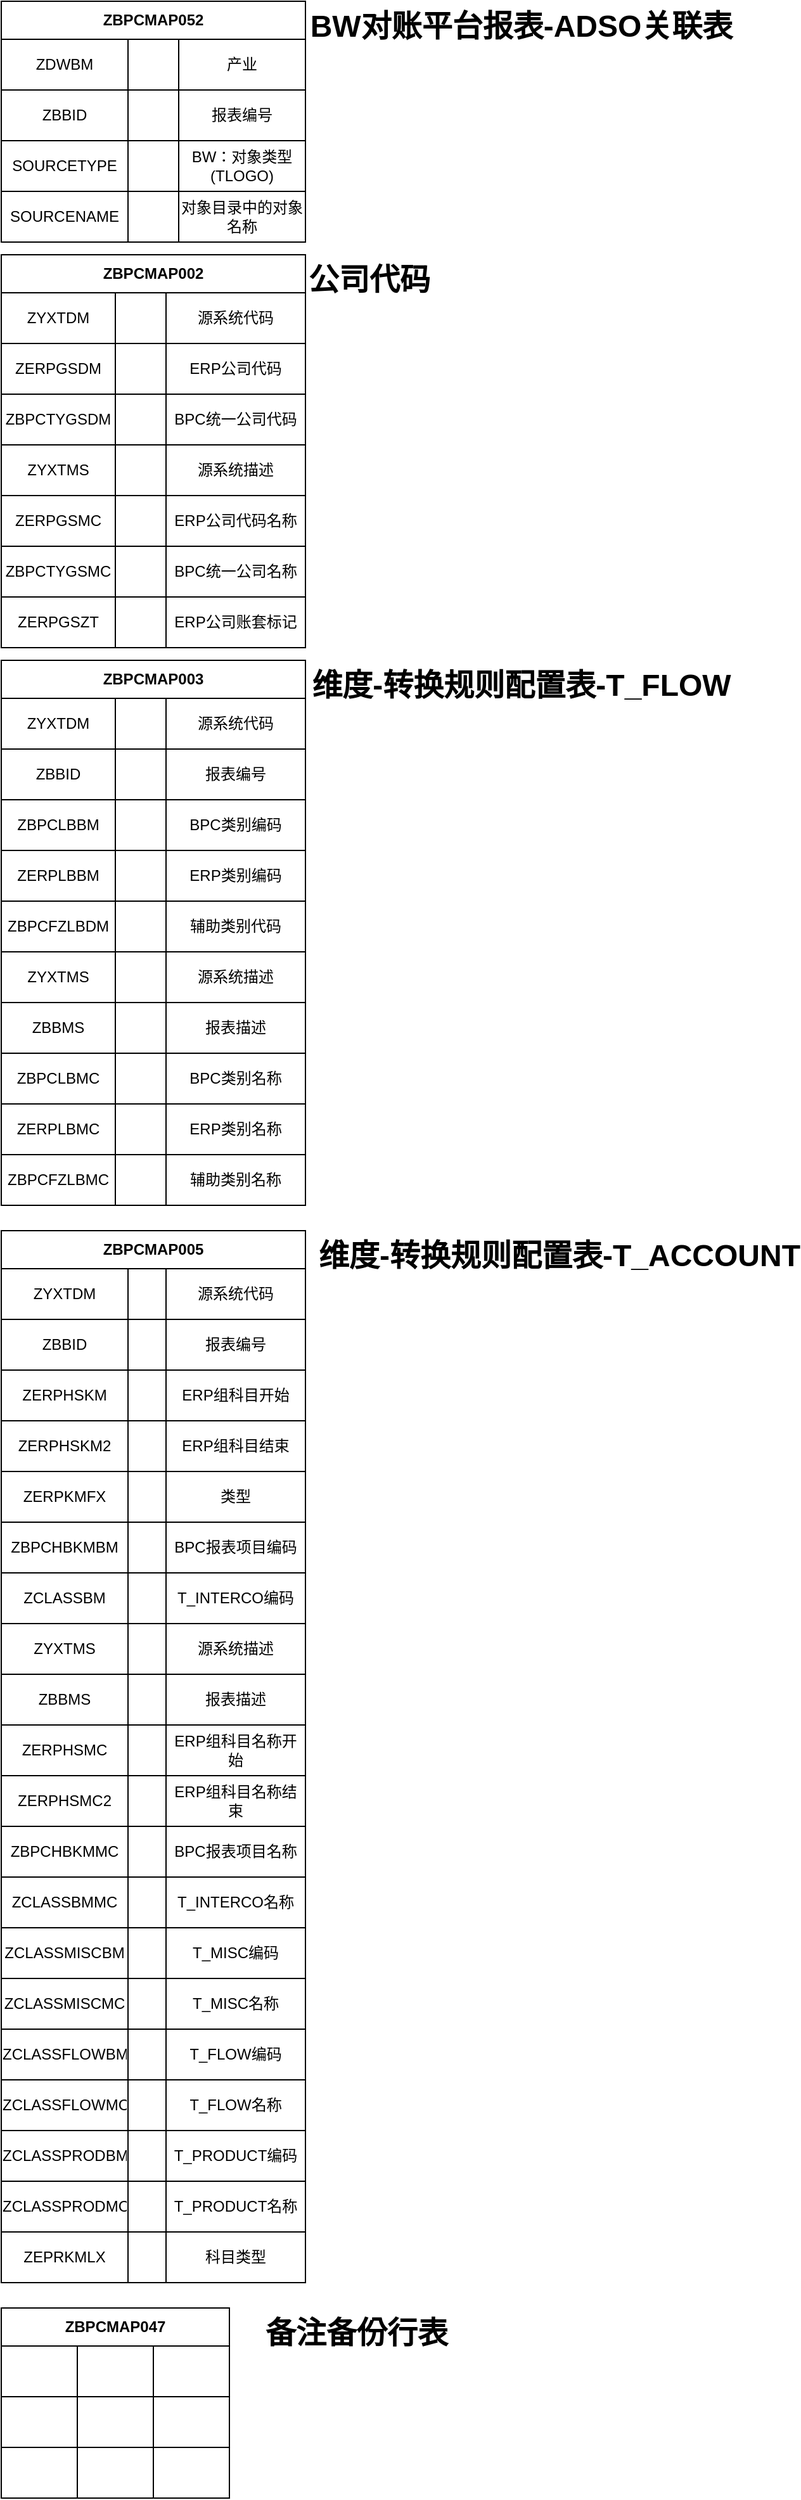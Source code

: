<mxfile version="14.2.9" type="github" pages="2">
  <diagram id="AV6xKG_2EytfMjAXluW-" name="第 1 页">
    <mxGraphModel dx="919" dy="552" grid="1" gridSize="10" guides="1" tooltips="1" connect="1" arrows="1" fold="1" page="1" pageScale="1" pageWidth="800" pageHeight="10000" math="0" shadow="0">
      <root>
        <mxCell id="0" />
        <mxCell id="1" parent="0" />
        <mxCell id="hJ08Fr4r6DhUKSR9rsKi-1" value="ZBPCMAP052" style="shape=table;html=1;whiteSpace=wrap;startSize=30;container=1;collapsible=0;childLayout=tableLayout;fontStyle=1;align=center;" vertex="1" parent="1">
          <mxGeometry x="60" y="60" width="240" height="190" as="geometry" />
        </mxCell>
        <mxCell id="hJ08Fr4r6DhUKSR9rsKi-2" value="" style="shape=partialRectangle;html=1;whiteSpace=wrap;collapsible=0;dropTarget=0;pointerEvents=0;fillColor=none;top=0;left=0;bottom=0;right=0;points=[[0,0.5],[1,0.5]];portConstraint=eastwest;" vertex="1" parent="hJ08Fr4r6DhUKSR9rsKi-1">
          <mxGeometry y="30" width="240" height="40" as="geometry" />
        </mxCell>
        <mxCell id="hJ08Fr4r6DhUKSR9rsKi-3" value="ZDWBM" style="shape=partialRectangle;html=1;whiteSpace=wrap;connectable=0;fillColor=none;top=0;left=0;bottom=0;right=0;overflow=hidden;" vertex="1" parent="hJ08Fr4r6DhUKSR9rsKi-2">
          <mxGeometry width="100" height="40" as="geometry" />
        </mxCell>
        <mxCell id="hJ08Fr4r6DhUKSR9rsKi-4" value="" style="shape=partialRectangle;html=1;whiteSpace=wrap;connectable=0;fillColor=none;top=0;left=0;bottom=0;right=0;overflow=hidden;" vertex="1" parent="hJ08Fr4r6DhUKSR9rsKi-2">
          <mxGeometry x="100" width="40" height="40" as="geometry" />
        </mxCell>
        <mxCell id="hJ08Fr4r6DhUKSR9rsKi-5" value="产业" style="shape=partialRectangle;html=1;whiteSpace=wrap;connectable=0;fillColor=none;top=0;left=0;bottom=0;right=0;overflow=hidden;" vertex="1" parent="hJ08Fr4r6DhUKSR9rsKi-2">
          <mxGeometry x="140" width="100" height="40" as="geometry" />
        </mxCell>
        <mxCell id="hJ08Fr4r6DhUKSR9rsKi-6" value="" style="shape=partialRectangle;html=1;whiteSpace=wrap;collapsible=0;dropTarget=0;pointerEvents=0;fillColor=none;top=0;left=0;bottom=0;right=0;points=[[0,0.5],[1,0.5]];portConstraint=eastwest;" vertex="1" parent="hJ08Fr4r6DhUKSR9rsKi-1">
          <mxGeometry y="70" width="240" height="40" as="geometry" />
        </mxCell>
        <mxCell id="hJ08Fr4r6DhUKSR9rsKi-7" value="ZBBID" style="shape=partialRectangle;html=1;whiteSpace=wrap;connectable=0;fillColor=none;top=0;left=0;bottom=0;right=0;overflow=hidden;" vertex="1" parent="hJ08Fr4r6DhUKSR9rsKi-6">
          <mxGeometry width="100" height="40" as="geometry" />
        </mxCell>
        <mxCell id="hJ08Fr4r6DhUKSR9rsKi-8" value="" style="shape=partialRectangle;html=1;whiteSpace=wrap;connectable=0;fillColor=none;top=0;left=0;bottom=0;right=0;overflow=hidden;" vertex="1" parent="hJ08Fr4r6DhUKSR9rsKi-6">
          <mxGeometry x="100" width="40" height="40" as="geometry" />
        </mxCell>
        <mxCell id="hJ08Fr4r6DhUKSR9rsKi-9" value="报表编号" style="shape=partialRectangle;html=1;whiteSpace=wrap;connectable=0;fillColor=none;top=0;left=0;bottom=0;right=0;overflow=hidden;" vertex="1" parent="hJ08Fr4r6DhUKSR9rsKi-6">
          <mxGeometry x="140" width="100" height="40" as="geometry" />
        </mxCell>
        <mxCell id="hJ08Fr4r6DhUKSR9rsKi-10" value="" style="shape=partialRectangle;html=1;whiteSpace=wrap;collapsible=0;dropTarget=0;pointerEvents=0;fillColor=none;top=0;left=0;bottom=0;right=0;points=[[0,0.5],[1,0.5]];portConstraint=eastwest;" vertex="1" parent="hJ08Fr4r6DhUKSR9rsKi-1">
          <mxGeometry y="110" width="240" height="40" as="geometry" />
        </mxCell>
        <mxCell id="hJ08Fr4r6DhUKSR9rsKi-11" value="SOURCETYPE" style="shape=partialRectangle;html=1;whiteSpace=wrap;connectable=0;fillColor=none;top=0;left=0;bottom=0;right=0;overflow=hidden;" vertex="1" parent="hJ08Fr4r6DhUKSR9rsKi-10">
          <mxGeometry width="100" height="40" as="geometry" />
        </mxCell>
        <mxCell id="hJ08Fr4r6DhUKSR9rsKi-12" value="" style="shape=partialRectangle;html=1;whiteSpace=wrap;connectable=0;fillColor=none;top=0;left=0;bottom=0;right=0;overflow=hidden;" vertex="1" parent="hJ08Fr4r6DhUKSR9rsKi-10">
          <mxGeometry x="100" width="40" height="40" as="geometry" />
        </mxCell>
        <mxCell id="hJ08Fr4r6DhUKSR9rsKi-13" value="BW：对象类型 (TLOGO)" style="shape=partialRectangle;html=1;whiteSpace=wrap;connectable=0;fillColor=none;top=0;left=0;bottom=0;right=0;overflow=hidden;" vertex="1" parent="hJ08Fr4r6DhUKSR9rsKi-10">
          <mxGeometry x="140" width="100" height="40" as="geometry" />
        </mxCell>
        <mxCell id="hJ08Fr4r6DhUKSR9rsKi-20" style="shape=partialRectangle;html=1;whiteSpace=wrap;collapsible=0;dropTarget=0;pointerEvents=0;fillColor=none;top=0;left=0;bottom=0;right=0;points=[[0,0.5],[1,0.5]];portConstraint=eastwest;" vertex="1" parent="hJ08Fr4r6DhUKSR9rsKi-1">
          <mxGeometry y="150" width="240" height="40" as="geometry" />
        </mxCell>
        <mxCell id="hJ08Fr4r6DhUKSR9rsKi-21" value="SOURCENAME" style="shape=partialRectangle;html=1;whiteSpace=wrap;connectable=0;fillColor=none;top=0;left=0;bottom=0;right=0;overflow=hidden;" vertex="1" parent="hJ08Fr4r6DhUKSR9rsKi-20">
          <mxGeometry width="100" height="40" as="geometry" />
        </mxCell>
        <mxCell id="hJ08Fr4r6DhUKSR9rsKi-22" style="shape=partialRectangle;html=1;whiteSpace=wrap;connectable=0;fillColor=none;top=0;left=0;bottom=0;right=0;overflow=hidden;" vertex="1" parent="hJ08Fr4r6DhUKSR9rsKi-20">
          <mxGeometry x="100" width="40" height="40" as="geometry" />
        </mxCell>
        <mxCell id="hJ08Fr4r6DhUKSR9rsKi-23" value="对象目录中的对象名称" style="shape=partialRectangle;html=1;whiteSpace=wrap;connectable=0;fillColor=none;top=0;left=0;bottom=0;right=0;overflow=hidden;" vertex="1" parent="hJ08Fr4r6DhUKSR9rsKi-20">
          <mxGeometry x="140" width="100" height="40" as="geometry" />
        </mxCell>
        <mxCell id="hJ08Fr4r6DhUKSR9rsKi-15" value="BW对账平台报表-ADSO关联表" style="text;strokeColor=none;fillColor=none;html=1;fontSize=24;fontStyle=1;verticalAlign=middle;align=center;" vertex="1" parent="1">
          <mxGeometry x="420" y="60" width="100" height="40" as="geometry" />
        </mxCell>
        <mxCell id="hJ08Fr4r6DhUKSR9rsKi-25" value="ZBPCMAP002" style="shape=table;html=1;whiteSpace=wrap;startSize=30;container=1;collapsible=0;childLayout=tableLayout;fontStyle=1;align=center;" vertex="1" parent="1">
          <mxGeometry x="60" y="260" width="240" height="310" as="geometry" />
        </mxCell>
        <mxCell id="hJ08Fr4r6DhUKSR9rsKi-26" value="" style="shape=partialRectangle;html=1;whiteSpace=wrap;collapsible=0;dropTarget=0;pointerEvents=0;fillColor=none;top=0;left=0;bottom=0;right=0;points=[[0,0.5],[1,0.5]];portConstraint=eastwest;" vertex="1" parent="hJ08Fr4r6DhUKSR9rsKi-25">
          <mxGeometry y="30" width="240" height="40" as="geometry" />
        </mxCell>
        <mxCell id="hJ08Fr4r6DhUKSR9rsKi-27" value="ZYXTDM" style="shape=partialRectangle;html=1;whiteSpace=wrap;connectable=0;fillColor=none;top=0;left=0;bottom=0;right=0;overflow=hidden;" vertex="1" parent="hJ08Fr4r6DhUKSR9rsKi-26">
          <mxGeometry width="90" height="40" as="geometry" />
        </mxCell>
        <mxCell id="hJ08Fr4r6DhUKSR9rsKi-28" value="" style="shape=partialRectangle;html=1;whiteSpace=wrap;connectable=0;fillColor=none;top=0;left=0;bottom=0;right=0;overflow=hidden;" vertex="1" parent="hJ08Fr4r6DhUKSR9rsKi-26">
          <mxGeometry x="90" width="40" height="40" as="geometry" />
        </mxCell>
        <mxCell id="hJ08Fr4r6DhUKSR9rsKi-29" value="源系统代码" style="shape=partialRectangle;html=1;whiteSpace=wrap;connectable=0;fillColor=none;top=0;left=0;bottom=0;right=0;overflow=hidden;" vertex="1" parent="hJ08Fr4r6DhUKSR9rsKi-26">
          <mxGeometry x="130" width="110" height="40" as="geometry" />
        </mxCell>
        <mxCell id="hJ08Fr4r6DhUKSR9rsKi-30" value="" style="shape=partialRectangle;html=1;whiteSpace=wrap;collapsible=0;dropTarget=0;pointerEvents=0;fillColor=none;top=0;left=0;bottom=0;right=0;points=[[0,0.5],[1,0.5]];portConstraint=eastwest;" vertex="1" parent="hJ08Fr4r6DhUKSR9rsKi-25">
          <mxGeometry y="70" width="240" height="40" as="geometry" />
        </mxCell>
        <mxCell id="hJ08Fr4r6DhUKSR9rsKi-31" value="ZERPGSDM" style="shape=partialRectangle;html=1;whiteSpace=wrap;connectable=0;fillColor=none;top=0;left=0;bottom=0;right=0;overflow=hidden;" vertex="1" parent="hJ08Fr4r6DhUKSR9rsKi-30">
          <mxGeometry width="90" height="40" as="geometry" />
        </mxCell>
        <mxCell id="hJ08Fr4r6DhUKSR9rsKi-32" value="" style="shape=partialRectangle;html=1;whiteSpace=wrap;connectable=0;fillColor=none;top=0;left=0;bottom=0;right=0;overflow=hidden;" vertex="1" parent="hJ08Fr4r6DhUKSR9rsKi-30">
          <mxGeometry x="90" width="40" height="40" as="geometry" />
        </mxCell>
        <mxCell id="hJ08Fr4r6DhUKSR9rsKi-33" value="ERP公司代码" style="shape=partialRectangle;html=1;whiteSpace=wrap;connectable=0;fillColor=none;top=0;left=0;bottom=0;right=0;overflow=hidden;" vertex="1" parent="hJ08Fr4r6DhUKSR9rsKi-30">
          <mxGeometry x="130" width="110" height="40" as="geometry" />
        </mxCell>
        <mxCell id="hJ08Fr4r6DhUKSR9rsKi-34" value="" style="shape=partialRectangle;html=1;whiteSpace=wrap;collapsible=0;dropTarget=0;pointerEvents=0;fillColor=none;top=0;left=0;bottom=0;right=0;points=[[0,0.5],[1,0.5]];portConstraint=eastwest;" vertex="1" parent="hJ08Fr4r6DhUKSR9rsKi-25">
          <mxGeometry y="110" width="240" height="40" as="geometry" />
        </mxCell>
        <mxCell id="hJ08Fr4r6DhUKSR9rsKi-35" value="ZBPCTYGSDM" style="shape=partialRectangle;html=1;whiteSpace=wrap;connectable=0;fillColor=none;top=0;left=0;bottom=0;right=0;overflow=hidden;" vertex="1" parent="hJ08Fr4r6DhUKSR9rsKi-34">
          <mxGeometry width="90" height="40" as="geometry" />
        </mxCell>
        <mxCell id="hJ08Fr4r6DhUKSR9rsKi-36" value="" style="shape=partialRectangle;html=1;whiteSpace=wrap;connectable=0;fillColor=none;top=0;left=0;bottom=0;right=0;overflow=hidden;" vertex="1" parent="hJ08Fr4r6DhUKSR9rsKi-34">
          <mxGeometry x="90" width="40" height="40" as="geometry" />
        </mxCell>
        <mxCell id="hJ08Fr4r6DhUKSR9rsKi-37" value="BPC统一公司代码" style="shape=partialRectangle;html=1;whiteSpace=wrap;connectable=0;fillColor=none;top=0;left=0;bottom=0;right=0;overflow=hidden;" vertex="1" parent="hJ08Fr4r6DhUKSR9rsKi-34">
          <mxGeometry x="130" width="110" height="40" as="geometry" />
        </mxCell>
        <mxCell id="hJ08Fr4r6DhUKSR9rsKi-43" style="shape=partialRectangle;html=1;whiteSpace=wrap;collapsible=0;dropTarget=0;pointerEvents=0;fillColor=none;top=0;left=0;bottom=0;right=0;points=[[0,0.5],[1,0.5]];portConstraint=eastwest;" vertex="1" parent="hJ08Fr4r6DhUKSR9rsKi-25">
          <mxGeometry y="150" width="240" height="40" as="geometry" />
        </mxCell>
        <mxCell id="hJ08Fr4r6DhUKSR9rsKi-44" value="ZYXTMS" style="shape=partialRectangle;html=1;whiteSpace=wrap;connectable=0;fillColor=none;top=0;left=0;bottom=0;right=0;overflow=hidden;" vertex="1" parent="hJ08Fr4r6DhUKSR9rsKi-43">
          <mxGeometry width="90" height="40" as="geometry" />
        </mxCell>
        <mxCell id="hJ08Fr4r6DhUKSR9rsKi-45" style="shape=partialRectangle;html=1;whiteSpace=wrap;connectable=0;fillColor=none;top=0;left=0;bottom=0;right=0;overflow=hidden;" vertex="1" parent="hJ08Fr4r6DhUKSR9rsKi-43">
          <mxGeometry x="90" width="40" height="40" as="geometry" />
        </mxCell>
        <mxCell id="hJ08Fr4r6DhUKSR9rsKi-46" value="源系统描述" style="shape=partialRectangle;html=1;whiteSpace=wrap;connectable=0;fillColor=none;top=0;left=0;bottom=0;right=0;overflow=hidden;" vertex="1" parent="hJ08Fr4r6DhUKSR9rsKi-43">
          <mxGeometry x="130" width="110" height="40" as="geometry" />
        </mxCell>
        <mxCell id="hJ08Fr4r6DhUKSR9rsKi-39" style="shape=partialRectangle;html=1;whiteSpace=wrap;collapsible=0;dropTarget=0;pointerEvents=0;fillColor=none;top=0;left=0;bottom=0;right=0;points=[[0,0.5],[1,0.5]];portConstraint=eastwest;" vertex="1" parent="hJ08Fr4r6DhUKSR9rsKi-25">
          <mxGeometry y="190" width="240" height="40" as="geometry" />
        </mxCell>
        <mxCell id="hJ08Fr4r6DhUKSR9rsKi-40" value="ZERPGSMC" style="shape=partialRectangle;html=1;whiteSpace=wrap;connectable=0;fillColor=none;top=0;left=0;bottom=0;right=0;overflow=hidden;" vertex="1" parent="hJ08Fr4r6DhUKSR9rsKi-39">
          <mxGeometry width="90" height="40" as="geometry" />
        </mxCell>
        <mxCell id="hJ08Fr4r6DhUKSR9rsKi-41" style="shape=partialRectangle;html=1;whiteSpace=wrap;connectable=0;fillColor=none;top=0;left=0;bottom=0;right=0;overflow=hidden;" vertex="1" parent="hJ08Fr4r6DhUKSR9rsKi-39">
          <mxGeometry x="90" width="40" height="40" as="geometry" />
        </mxCell>
        <mxCell id="hJ08Fr4r6DhUKSR9rsKi-42" value="ERP公司代码名称" style="shape=partialRectangle;html=1;whiteSpace=wrap;connectable=0;fillColor=none;top=0;left=0;bottom=0;right=0;overflow=hidden;" vertex="1" parent="hJ08Fr4r6DhUKSR9rsKi-39">
          <mxGeometry x="130" width="110" height="40" as="geometry" />
        </mxCell>
        <mxCell id="hJ08Fr4r6DhUKSR9rsKi-51" style="shape=partialRectangle;html=1;whiteSpace=wrap;collapsible=0;dropTarget=0;pointerEvents=0;fillColor=none;top=0;left=0;bottom=0;right=0;points=[[0,0.5],[1,0.5]];portConstraint=eastwest;" vertex="1" parent="hJ08Fr4r6DhUKSR9rsKi-25">
          <mxGeometry y="230" width="240" height="40" as="geometry" />
        </mxCell>
        <mxCell id="hJ08Fr4r6DhUKSR9rsKi-52" value="ZBPCTYGSMC" style="shape=partialRectangle;html=1;whiteSpace=wrap;connectable=0;fillColor=none;top=0;left=0;bottom=0;right=0;overflow=hidden;" vertex="1" parent="hJ08Fr4r6DhUKSR9rsKi-51">
          <mxGeometry width="90" height="40" as="geometry" />
        </mxCell>
        <mxCell id="hJ08Fr4r6DhUKSR9rsKi-53" style="shape=partialRectangle;html=1;whiteSpace=wrap;connectable=0;fillColor=none;top=0;left=0;bottom=0;right=0;overflow=hidden;" vertex="1" parent="hJ08Fr4r6DhUKSR9rsKi-51">
          <mxGeometry x="90" width="40" height="40" as="geometry" />
        </mxCell>
        <mxCell id="hJ08Fr4r6DhUKSR9rsKi-54" value="BPC统一公司名称" style="shape=partialRectangle;html=1;whiteSpace=wrap;connectable=0;fillColor=none;top=0;left=0;bottom=0;right=0;overflow=hidden;" vertex="1" parent="hJ08Fr4r6DhUKSR9rsKi-51">
          <mxGeometry x="130" width="110" height="40" as="geometry" />
        </mxCell>
        <mxCell id="hJ08Fr4r6DhUKSR9rsKi-47" style="shape=partialRectangle;html=1;whiteSpace=wrap;collapsible=0;dropTarget=0;pointerEvents=0;fillColor=none;top=0;left=0;bottom=0;right=0;points=[[0,0.5],[1,0.5]];portConstraint=eastwest;" vertex="1" parent="hJ08Fr4r6DhUKSR9rsKi-25">
          <mxGeometry y="270" width="240" height="40" as="geometry" />
        </mxCell>
        <mxCell id="hJ08Fr4r6DhUKSR9rsKi-48" value="ZERPGSZT" style="shape=partialRectangle;html=1;whiteSpace=wrap;connectable=0;fillColor=none;top=0;left=0;bottom=0;right=0;overflow=hidden;" vertex="1" parent="hJ08Fr4r6DhUKSR9rsKi-47">
          <mxGeometry width="90" height="40" as="geometry" />
        </mxCell>
        <mxCell id="hJ08Fr4r6DhUKSR9rsKi-49" style="shape=partialRectangle;html=1;whiteSpace=wrap;connectable=0;fillColor=none;top=0;left=0;bottom=0;right=0;overflow=hidden;" vertex="1" parent="hJ08Fr4r6DhUKSR9rsKi-47">
          <mxGeometry x="90" width="40" height="40" as="geometry" />
        </mxCell>
        <mxCell id="hJ08Fr4r6DhUKSR9rsKi-50" value="ERP公司账套标记" style="shape=partialRectangle;html=1;whiteSpace=wrap;connectable=0;fillColor=none;top=0;left=0;bottom=0;right=0;overflow=hidden;" vertex="1" parent="hJ08Fr4r6DhUKSR9rsKi-47">
          <mxGeometry x="130" width="110" height="40" as="geometry" />
        </mxCell>
        <mxCell id="hJ08Fr4r6DhUKSR9rsKi-38" value="公司代码" style="text;strokeColor=none;fillColor=none;html=1;fontSize=24;fontStyle=1;verticalAlign=middle;align=center;" vertex="1" parent="1">
          <mxGeometry x="300" y="260" width="100" height="40" as="geometry" />
        </mxCell>
        <mxCell id="hJ08Fr4r6DhUKSR9rsKi-55" value="ZBPCMAP003" style="shape=table;html=1;whiteSpace=wrap;startSize=30;container=1;collapsible=0;childLayout=tableLayout;fontStyle=1;align=center;" vertex="1" parent="1">
          <mxGeometry x="60" y="580" width="240" height="430" as="geometry" />
        </mxCell>
        <mxCell id="hJ08Fr4r6DhUKSR9rsKi-56" value="" style="shape=partialRectangle;html=1;whiteSpace=wrap;collapsible=0;dropTarget=0;pointerEvents=0;fillColor=none;top=0;left=0;bottom=0;right=0;points=[[0,0.5],[1,0.5]];portConstraint=eastwest;" vertex="1" parent="hJ08Fr4r6DhUKSR9rsKi-55">
          <mxGeometry y="30" width="240" height="40" as="geometry" />
        </mxCell>
        <mxCell id="hJ08Fr4r6DhUKSR9rsKi-57" value="ZYXTDM" style="shape=partialRectangle;html=1;whiteSpace=wrap;connectable=0;fillColor=none;top=0;left=0;bottom=0;right=0;overflow=hidden;" vertex="1" parent="hJ08Fr4r6DhUKSR9rsKi-56">
          <mxGeometry width="90" height="40" as="geometry" />
        </mxCell>
        <mxCell id="hJ08Fr4r6DhUKSR9rsKi-58" value="" style="shape=partialRectangle;html=1;whiteSpace=wrap;connectable=0;fillColor=none;top=0;left=0;bottom=0;right=0;overflow=hidden;" vertex="1" parent="hJ08Fr4r6DhUKSR9rsKi-56">
          <mxGeometry x="90" width="40" height="40" as="geometry" />
        </mxCell>
        <mxCell id="hJ08Fr4r6DhUKSR9rsKi-59" value="源系统代码" style="shape=partialRectangle;html=1;whiteSpace=wrap;connectable=0;fillColor=none;top=0;left=0;bottom=0;right=0;overflow=hidden;" vertex="1" parent="hJ08Fr4r6DhUKSR9rsKi-56">
          <mxGeometry x="130" width="110" height="40" as="geometry" />
        </mxCell>
        <mxCell id="hJ08Fr4r6DhUKSR9rsKi-60" value="" style="shape=partialRectangle;html=1;whiteSpace=wrap;collapsible=0;dropTarget=0;pointerEvents=0;fillColor=none;top=0;left=0;bottom=0;right=0;points=[[0,0.5],[1,0.5]];portConstraint=eastwest;" vertex="1" parent="hJ08Fr4r6DhUKSR9rsKi-55">
          <mxGeometry y="70" width="240" height="40" as="geometry" />
        </mxCell>
        <mxCell id="hJ08Fr4r6DhUKSR9rsKi-61" value="ZBBID" style="shape=partialRectangle;html=1;whiteSpace=wrap;connectable=0;fillColor=none;top=0;left=0;bottom=0;right=0;overflow=hidden;" vertex="1" parent="hJ08Fr4r6DhUKSR9rsKi-60">
          <mxGeometry width="90" height="40" as="geometry" />
        </mxCell>
        <mxCell id="hJ08Fr4r6DhUKSR9rsKi-62" value="" style="shape=partialRectangle;html=1;whiteSpace=wrap;connectable=0;fillColor=none;top=0;left=0;bottom=0;right=0;overflow=hidden;" vertex="1" parent="hJ08Fr4r6DhUKSR9rsKi-60">
          <mxGeometry x="90" width="40" height="40" as="geometry" />
        </mxCell>
        <mxCell id="hJ08Fr4r6DhUKSR9rsKi-63" value="报表编号" style="shape=partialRectangle;html=1;whiteSpace=wrap;connectable=0;fillColor=none;top=0;left=0;bottom=0;right=0;overflow=hidden;" vertex="1" parent="hJ08Fr4r6DhUKSR9rsKi-60">
          <mxGeometry x="130" width="110" height="40" as="geometry" />
        </mxCell>
        <mxCell id="hJ08Fr4r6DhUKSR9rsKi-64" value="" style="shape=partialRectangle;html=1;whiteSpace=wrap;collapsible=0;dropTarget=0;pointerEvents=0;fillColor=none;top=0;left=0;bottom=0;right=0;points=[[0,0.5],[1,0.5]];portConstraint=eastwest;" vertex="1" parent="hJ08Fr4r6DhUKSR9rsKi-55">
          <mxGeometry y="110" width="240" height="40" as="geometry" />
        </mxCell>
        <mxCell id="hJ08Fr4r6DhUKSR9rsKi-65" value="ZBPCLBBM" style="shape=partialRectangle;html=1;whiteSpace=wrap;connectable=0;fillColor=none;top=0;left=0;bottom=0;right=0;overflow=hidden;" vertex="1" parent="hJ08Fr4r6DhUKSR9rsKi-64">
          <mxGeometry width="90" height="40" as="geometry" />
        </mxCell>
        <mxCell id="hJ08Fr4r6DhUKSR9rsKi-66" value="" style="shape=partialRectangle;html=1;whiteSpace=wrap;connectable=0;fillColor=none;top=0;left=0;bottom=0;right=0;overflow=hidden;" vertex="1" parent="hJ08Fr4r6DhUKSR9rsKi-64">
          <mxGeometry x="90" width="40" height="40" as="geometry" />
        </mxCell>
        <mxCell id="hJ08Fr4r6DhUKSR9rsKi-67" value="BPC类别编码" style="shape=partialRectangle;html=1;whiteSpace=wrap;connectable=0;fillColor=none;top=0;left=0;bottom=0;right=0;overflow=hidden;" vertex="1" parent="hJ08Fr4r6DhUKSR9rsKi-64">
          <mxGeometry x="130" width="110" height="40" as="geometry" />
        </mxCell>
        <mxCell id="hJ08Fr4r6DhUKSR9rsKi-69" style="shape=partialRectangle;html=1;whiteSpace=wrap;collapsible=0;dropTarget=0;pointerEvents=0;fillColor=none;top=0;left=0;bottom=0;right=0;points=[[0,0.5],[1,0.5]];portConstraint=eastwest;" vertex="1" parent="hJ08Fr4r6DhUKSR9rsKi-55">
          <mxGeometry y="150" width="240" height="40" as="geometry" />
        </mxCell>
        <mxCell id="hJ08Fr4r6DhUKSR9rsKi-70" value="ZERPLBBM" style="shape=partialRectangle;html=1;whiteSpace=wrap;connectable=0;fillColor=none;top=0;left=0;bottom=0;right=0;overflow=hidden;" vertex="1" parent="hJ08Fr4r6DhUKSR9rsKi-69">
          <mxGeometry width="90" height="40" as="geometry" />
        </mxCell>
        <mxCell id="hJ08Fr4r6DhUKSR9rsKi-71" style="shape=partialRectangle;html=1;whiteSpace=wrap;connectable=0;fillColor=none;top=0;left=0;bottom=0;right=0;overflow=hidden;" vertex="1" parent="hJ08Fr4r6DhUKSR9rsKi-69">
          <mxGeometry x="90" width="40" height="40" as="geometry" />
        </mxCell>
        <mxCell id="hJ08Fr4r6DhUKSR9rsKi-72" value="ERP类别编码" style="shape=partialRectangle;html=1;whiteSpace=wrap;connectable=0;fillColor=none;top=0;left=0;bottom=0;right=0;overflow=hidden;" vertex="1" parent="hJ08Fr4r6DhUKSR9rsKi-69">
          <mxGeometry x="130" width="110" height="40" as="geometry" />
        </mxCell>
        <mxCell id="hJ08Fr4r6DhUKSR9rsKi-73" style="shape=partialRectangle;html=1;whiteSpace=wrap;collapsible=0;dropTarget=0;pointerEvents=0;fillColor=none;top=0;left=0;bottom=0;right=0;points=[[0,0.5],[1,0.5]];portConstraint=eastwest;" vertex="1" parent="hJ08Fr4r6DhUKSR9rsKi-55">
          <mxGeometry y="190" width="240" height="40" as="geometry" />
        </mxCell>
        <mxCell id="hJ08Fr4r6DhUKSR9rsKi-74" value="ZBPCFZLBDM" style="shape=partialRectangle;html=1;whiteSpace=wrap;connectable=0;fillColor=none;top=0;left=0;bottom=0;right=0;overflow=hidden;" vertex="1" parent="hJ08Fr4r6DhUKSR9rsKi-73">
          <mxGeometry width="90" height="40" as="geometry" />
        </mxCell>
        <mxCell id="hJ08Fr4r6DhUKSR9rsKi-75" style="shape=partialRectangle;html=1;whiteSpace=wrap;connectable=0;fillColor=none;top=0;left=0;bottom=0;right=0;overflow=hidden;" vertex="1" parent="hJ08Fr4r6DhUKSR9rsKi-73">
          <mxGeometry x="90" width="40" height="40" as="geometry" />
        </mxCell>
        <mxCell id="hJ08Fr4r6DhUKSR9rsKi-76" value="辅助类别代码" style="shape=partialRectangle;html=1;whiteSpace=wrap;connectable=0;fillColor=none;top=0;left=0;bottom=0;right=0;overflow=hidden;" vertex="1" parent="hJ08Fr4r6DhUKSR9rsKi-73">
          <mxGeometry x="130" width="110" height="40" as="geometry" />
        </mxCell>
        <mxCell id="hJ08Fr4r6DhUKSR9rsKi-77" style="shape=partialRectangle;html=1;whiteSpace=wrap;collapsible=0;dropTarget=0;pointerEvents=0;fillColor=none;top=0;left=0;bottom=0;right=0;points=[[0,0.5],[1,0.5]];portConstraint=eastwest;" vertex="1" parent="hJ08Fr4r6DhUKSR9rsKi-55">
          <mxGeometry y="230" width="240" height="40" as="geometry" />
        </mxCell>
        <mxCell id="hJ08Fr4r6DhUKSR9rsKi-78" value="ZYXTMS" style="shape=partialRectangle;html=1;whiteSpace=wrap;connectable=0;fillColor=none;top=0;left=0;bottom=0;right=0;overflow=hidden;" vertex="1" parent="hJ08Fr4r6DhUKSR9rsKi-77">
          <mxGeometry width="90" height="40" as="geometry" />
        </mxCell>
        <mxCell id="hJ08Fr4r6DhUKSR9rsKi-79" style="shape=partialRectangle;html=1;whiteSpace=wrap;connectable=0;fillColor=none;top=0;left=0;bottom=0;right=0;overflow=hidden;" vertex="1" parent="hJ08Fr4r6DhUKSR9rsKi-77">
          <mxGeometry x="90" width="40" height="40" as="geometry" />
        </mxCell>
        <mxCell id="hJ08Fr4r6DhUKSR9rsKi-80" value="源系统描述" style="shape=partialRectangle;html=1;whiteSpace=wrap;connectable=0;fillColor=none;top=0;left=0;bottom=0;right=0;overflow=hidden;" vertex="1" parent="hJ08Fr4r6DhUKSR9rsKi-77">
          <mxGeometry x="130" width="110" height="40" as="geometry" />
        </mxCell>
        <mxCell id="hJ08Fr4r6DhUKSR9rsKi-81" style="shape=partialRectangle;html=1;whiteSpace=wrap;collapsible=0;dropTarget=0;pointerEvents=0;fillColor=none;top=0;left=0;bottom=0;right=0;points=[[0,0.5],[1,0.5]];portConstraint=eastwest;" vertex="1" parent="hJ08Fr4r6DhUKSR9rsKi-55">
          <mxGeometry y="270" width="240" height="40" as="geometry" />
        </mxCell>
        <mxCell id="hJ08Fr4r6DhUKSR9rsKi-82" value="ZBBMS" style="shape=partialRectangle;html=1;whiteSpace=wrap;connectable=0;fillColor=none;top=0;left=0;bottom=0;right=0;overflow=hidden;" vertex="1" parent="hJ08Fr4r6DhUKSR9rsKi-81">
          <mxGeometry width="90" height="40" as="geometry" />
        </mxCell>
        <mxCell id="hJ08Fr4r6DhUKSR9rsKi-83" style="shape=partialRectangle;html=1;whiteSpace=wrap;connectable=0;fillColor=none;top=0;left=0;bottom=0;right=0;overflow=hidden;" vertex="1" parent="hJ08Fr4r6DhUKSR9rsKi-81">
          <mxGeometry x="90" width="40" height="40" as="geometry" />
        </mxCell>
        <mxCell id="hJ08Fr4r6DhUKSR9rsKi-84" value="报表描述" style="shape=partialRectangle;html=1;whiteSpace=wrap;connectable=0;fillColor=none;top=0;left=0;bottom=0;right=0;overflow=hidden;" vertex="1" parent="hJ08Fr4r6DhUKSR9rsKi-81">
          <mxGeometry x="130" width="110" height="40" as="geometry" />
        </mxCell>
        <mxCell id="hJ08Fr4r6DhUKSR9rsKi-85" style="shape=partialRectangle;html=1;whiteSpace=wrap;collapsible=0;dropTarget=0;pointerEvents=0;fillColor=none;top=0;left=0;bottom=0;right=0;points=[[0,0.5],[1,0.5]];portConstraint=eastwest;" vertex="1" parent="hJ08Fr4r6DhUKSR9rsKi-55">
          <mxGeometry y="310" width="240" height="40" as="geometry" />
        </mxCell>
        <mxCell id="hJ08Fr4r6DhUKSR9rsKi-86" value="ZBPCLBMC" style="shape=partialRectangle;html=1;whiteSpace=wrap;connectable=0;fillColor=none;top=0;left=0;bottom=0;right=0;overflow=hidden;" vertex="1" parent="hJ08Fr4r6DhUKSR9rsKi-85">
          <mxGeometry width="90" height="40" as="geometry" />
        </mxCell>
        <mxCell id="hJ08Fr4r6DhUKSR9rsKi-87" style="shape=partialRectangle;html=1;whiteSpace=wrap;connectable=0;fillColor=none;top=0;left=0;bottom=0;right=0;overflow=hidden;" vertex="1" parent="hJ08Fr4r6DhUKSR9rsKi-85">
          <mxGeometry x="90" width="40" height="40" as="geometry" />
        </mxCell>
        <mxCell id="hJ08Fr4r6DhUKSR9rsKi-88" value="BPC类别名称" style="shape=partialRectangle;html=1;whiteSpace=wrap;connectable=0;fillColor=none;top=0;left=0;bottom=0;right=0;overflow=hidden;" vertex="1" parent="hJ08Fr4r6DhUKSR9rsKi-85">
          <mxGeometry x="130" width="110" height="40" as="geometry" />
        </mxCell>
        <mxCell id="hJ08Fr4r6DhUKSR9rsKi-89" style="shape=partialRectangle;html=1;whiteSpace=wrap;collapsible=0;dropTarget=0;pointerEvents=0;fillColor=none;top=0;left=0;bottom=0;right=0;points=[[0,0.5],[1,0.5]];portConstraint=eastwest;" vertex="1" parent="hJ08Fr4r6DhUKSR9rsKi-55">
          <mxGeometry y="350" width="240" height="40" as="geometry" />
        </mxCell>
        <mxCell id="hJ08Fr4r6DhUKSR9rsKi-90" value="ZERPLBMC" style="shape=partialRectangle;html=1;whiteSpace=wrap;connectable=0;fillColor=none;top=0;left=0;bottom=0;right=0;overflow=hidden;" vertex="1" parent="hJ08Fr4r6DhUKSR9rsKi-89">
          <mxGeometry width="90" height="40" as="geometry" />
        </mxCell>
        <mxCell id="hJ08Fr4r6DhUKSR9rsKi-91" style="shape=partialRectangle;html=1;whiteSpace=wrap;connectable=0;fillColor=none;top=0;left=0;bottom=0;right=0;overflow=hidden;" vertex="1" parent="hJ08Fr4r6DhUKSR9rsKi-89">
          <mxGeometry x="90" width="40" height="40" as="geometry" />
        </mxCell>
        <mxCell id="hJ08Fr4r6DhUKSR9rsKi-92" value="ERP类别名称" style="shape=partialRectangle;html=1;whiteSpace=wrap;connectable=0;fillColor=none;top=0;left=0;bottom=0;right=0;overflow=hidden;" vertex="1" parent="hJ08Fr4r6DhUKSR9rsKi-89">
          <mxGeometry x="130" width="110" height="40" as="geometry" />
        </mxCell>
        <mxCell id="hJ08Fr4r6DhUKSR9rsKi-93" style="shape=partialRectangle;html=1;whiteSpace=wrap;collapsible=0;dropTarget=0;pointerEvents=0;fillColor=none;top=0;left=0;bottom=0;right=0;points=[[0,0.5],[1,0.5]];portConstraint=eastwest;" vertex="1" parent="hJ08Fr4r6DhUKSR9rsKi-55">
          <mxGeometry y="390" width="240" height="40" as="geometry" />
        </mxCell>
        <mxCell id="hJ08Fr4r6DhUKSR9rsKi-94" value="ZBPCFZLBMC" style="shape=partialRectangle;html=1;whiteSpace=wrap;connectable=0;fillColor=none;top=0;left=0;bottom=0;right=0;overflow=hidden;" vertex="1" parent="hJ08Fr4r6DhUKSR9rsKi-93">
          <mxGeometry width="90" height="40" as="geometry" />
        </mxCell>
        <mxCell id="hJ08Fr4r6DhUKSR9rsKi-95" style="shape=partialRectangle;html=1;whiteSpace=wrap;connectable=0;fillColor=none;top=0;left=0;bottom=0;right=0;overflow=hidden;" vertex="1" parent="hJ08Fr4r6DhUKSR9rsKi-93">
          <mxGeometry x="90" width="40" height="40" as="geometry" />
        </mxCell>
        <mxCell id="hJ08Fr4r6DhUKSR9rsKi-96" value="辅助类别名称" style="shape=partialRectangle;html=1;whiteSpace=wrap;connectable=0;fillColor=none;top=0;left=0;bottom=0;right=0;overflow=hidden;" vertex="1" parent="hJ08Fr4r6DhUKSR9rsKi-93">
          <mxGeometry x="130" width="110" height="40" as="geometry" />
        </mxCell>
        <mxCell id="hJ08Fr4r6DhUKSR9rsKi-68" value="维度-转换规则配置表-T_FLOW" style="text;strokeColor=none;fillColor=none;html=1;fontSize=24;fontStyle=1;verticalAlign=middle;align=center;" vertex="1" parent="1">
          <mxGeometry x="420" y="580" width="100" height="40" as="geometry" />
        </mxCell>
        <mxCell id="2SBFd7uCUXg3aA-omuvD-1" value="ZBPCMAP005" style="shape=table;html=1;whiteSpace=wrap;startSize=30;container=1;collapsible=0;childLayout=tableLayout;fontStyle=1;align=center;" vertex="1" parent="1">
          <mxGeometry x="60" y="1030" width="240" height="830" as="geometry" />
        </mxCell>
        <mxCell id="2SBFd7uCUXg3aA-omuvD-2" value="" style="shape=partialRectangle;html=1;whiteSpace=wrap;collapsible=0;dropTarget=0;pointerEvents=0;fillColor=none;top=0;left=0;bottom=0;right=0;points=[[0,0.5],[1,0.5]];portConstraint=eastwest;" vertex="1" parent="2SBFd7uCUXg3aA-omuvD-1">
          <mxGeometry y="30" width="240" height="40" as="geometry" />
        </mxCell>
        <mxCell id="2SBFd7uCUXg3aA-omuvD-3" value="ZYXTDM" style="shape=partialRectangle;html=1;whiteSpace=wrap;connectable=0;fillColor=none;top=0;left=0;bottom=0;right=0;overflow=hidden;" vertex="1" parent="2SBFd7uCUXg3aA-omuvD-2">
          <mxGeometry width="100" height="40" as="geometry" />
        </mxCell>
        <mxCell id="2SBFd7uCUXg3aA-omuvD-4" value="" style="shape=partialRectangle;html=1;whiteSpace=wrap;connectable=0;fillColor=none;top=0;left=0;bottom=0;right=0;overflow=hidden;" vertex="1" parent="2SBFd7uCUXg3aA-omuvD-2">
          <mxGeometry x="100" width="30" height="40" as="geometry" />
        </mxCell>
        <mxCell id="2SBFd7uCUXg3aA-omuvD-5" value="源系统代码" style="shape=partialRectangle;html=1;whiteSpace=wrap;connectable=0;fillColor=none;top=0;left=0;bottom=0;right=0;overflow=hidden;" vertex="1" parent="2SBFd7uCUXg3aA-omuvD-2">
          <mxGeometry x="130" width="110" height="40" as="geometry" />
        </mxCell>
        <mxCell id="2SBFd7uCUXg3aA-omuvD-6" value="" style="shape=partialRectangle;html=1;whiteSpace=wrap;collapsible=0;dropTarget=0;pointerEvents=0;fillColor=none;top=0;left=0;bottom=0;right=0;points=[[0,0.5],[1,0.5]];portConstraint=eastwest;" vertex="1" parent="2SBFd7uCUXg3aA-omuvD-1">
          <mxGeometry y="70" width="240" height="40" as="geometry" />
        </mxCell>
        <mxCell id="2SBFd7uCUXg3aA-omuvD-7" value="ZBBID" style="shape=partialRectangle;html=1;whiteSpace=wrap;connectable=0;fillColor=none;top=0;left=0;bottom=0;right=0;overflow=hidden;" vertex="1" parent="2SBFd7uCUXg3aA-omuvD-6">
          <mxGeometry width="100" height="40" as="geometry" />
        </mxCell>
        <mxCell id="2SBFd7uCUXg3aA-omuvD-8" value="" style="shape=partialRectangle;html=1;whiteSpace=wrap;connectable=0;fillColor=none;top=0;left=0;bottom=0;right=0;overflow=hidden;" vertex="1" parent="2SBFd7uCUXg3aA-omuvD-6">
          <mxGeometry x="100" width="30" height="40" as="geometry" />
        </mxCell>
        <mxCell id="2SBFd7uCUXg3aA-omuvD-9" value="报表编号" style="shape=partialRectangle;html=1;whiteSpace=wrap;connectable=0;fillColor=none;top=0;left=0;bottom=0;right=0;overflow=hidden;" vertex="1" parent="2SBFd7uCUXg3aA-omuvD-6">
          <mxGeometry x="130" width="110" height="40" as="geometry" />
        </mxCell>
        <mxCell id="2SBFd7uCUXg3aA-omuvD-10" value="" style="shape=partialRectangle;html=1;whiteSpace=wrap;collapsible=0;dropTarget=0;pointerEvents=0;fillColor=none;top=0;left=0;bottom=0;right=0;points=[[0,0.5],[1,0.5]];portConstraint=eastwest;" vertex="1" parent="2SBFd7uCUXg3aA-omuvD-1">
          <mxGeometry y="110" width="240" height="40" as="geometry" />
        </mxCell>
        <mxCell id="2SBFd7uCUXg3aA-omuvD-11" value="ZERPHSKM" style="shape=partialRectangle;html=1;whiteSpace=wrap;connectable=0;fillColor=none;top=0;left=0;bottom=0;right=0;overflow=hidden;" vertex="1" parent="2SBFd7uCUXg3aA-omuvD-10">
          <mxGeometry width="100" height="40" as="geometry" />
        </mxCell>
        <mxCell id="2SBFd7uCUXg3aA-omuvD-12" value="" style="shape=partialRectangle;html=1;whiteSpace=wrap;connectable=0;fillColor=none;top=0;left=0;bottom=0;right=0;overflow=hidden;" vertex="1" parent="2SBFd7uCUXg3aA-omuvD-10">
          <mxGeometry x="100" width="30" height="40" as="geometry" />
        </mxCell>
        <mxCell id="2SBFd7uCUXg3aA-omuvD-13" value="ERP组科目开始" style="shape=partialRectangle;html=1;whiteSpace=wrap;connectable=0;fillColor=none;top=0;left=0;bottom=0;right=0;overflow=hidden;" vertex="1" parent="2SBFd7uCUXg3aA-omuvD-10">
          <mxGeometry x="130" width="110" height="40" as="geometry" />
        </mxCell>
        <mxCell id="2SBFd7uCUXg3aA-omuvD-16" style="shape=partialRectangle;html=1;whiteSpace=wrap;collapsible=0;dropTarget=0;pointerEvents=0;fillColor=none;top=0;left=0;bottom=0;right=0;points=[[0,0.5],[1,0.5]];portConstraint=eastwest;" vertex="1" parent="2SBFd7uCUXg3aA-omuvD-1">
          <mxGeometry y="150" width="240" height="40" as="geometry" />
        </mxCell>
        <mxCell id="2SBFd7uCUXg3aA-omuvD-17" value="ZERPHSKM2" style="shape=partialRectangle;html=1;whiteSpace=wrap;connectable=0;fillColor=none;top=0;left=0;bottom=0;right=0;overflow=hidden;" vertex="1" parent="2SBFd7uCUXg3aA-omuvD-16">
          <mxGeometry width="100" height="40" as="geometry" />
        </mxCell>
        <mxCell id="2SBFd7uCUXg3aA-omuvD-18" style="shape=partialRectangle;html=1;whiteSpace=wrap;connectable=0;fillColor=none;top=0;left=0;bottom=0;right=0;overflow=hidden;" vertex="1" parent="2SBFd7uCUXg3aA-omuvD-16">
          <mxGeometry x="100" width="30" height="40" as="geometry" />
        </mxCell>
        <mxCell id="2SBFd7uCUXg3aA-omuvD-19" value="ERP组科目结束" style="shape=partialRectangle;html=1;whiteSpace=wrap;connectable=0;fillColor=none;top=0;left=0;bottom=0;right=0;overflow=hidden;" vertex="1" parent="2SBFd7uCUXg3aA-omuvD-16">
          <mxGeometry x="130" width="110" height="40" as="geometry" />
        </mxCell>
        <mxCell id="2SBFd7uCUXg3aA-omuvD-20" style="shape=partialRectangle;html=1;whiteSpace=wrap;collapsible=0;dropTarget=0;pointerEvents=0;fillColor=none;top=0;left=0;bottom=0;right=0;points=[[0,0.5],[1,0.5]];portConstraint=eastwest;" vertex="1" parent="2SBFd7uCUXg3aA-omuvD-1">
          <mxGeometry y="190" width="240" height="40" as="geometry" />
        </mxCell>
        <mxCell id="2SBFd7uCUXg3aA-omuvD-21" value="ZERPKMFX" style="shape=partialRectangle;html=1;whiteSpace=wrap;connectable=0;fillColor=none;top=0;left=0;bottom=0;right=0;overflow=hidden;" vertex="1" parent="2SBFd7uCUXg3aA-omuvD-20">
          <mxGeometry width="100" height="40" as="geometry" />
        </mxCell>
        <mxCell id="2SBFd7uCUXg3aA-omuvD-22" style="shape=partialRectangle;html=1;whiteSpace=wrap;connectable=0;fillColor=none;top=0;left=0;bottom=0;right=0;overflow=hidden;" vertex="1" parent="2SBFd7uCUXg3aA-omuvD-20">
          <mxGeometry x="100" width="30" height="40" as="geometry" />
        </mxCell>
        <mxCell id="2SBFd7uCUXg3aA-omuvD-23" value="类型" style="shape=partialRectangle;html=1;whiteSpace=wrap;connectable=0;fillColor=none;top=0;left=0;bottom=0;right=0;overflow=hidden;" vertex="1" parent="2SBFd7uCUXg3aA-omuvD-20">
          <mxGeometry x="130" width="110" height="40" as="geometry" />
        </mxCell>
        <mxCell id="2SBFd7uCUXg3aA-omuvD-24" style="shape=partialRectangle;html=1;whiteSpace=wrap;collapsible=0;dropTarget=0;pointerEvents=0;fillColor=none;top=0;left=0;bottom=0;right=0;points=[[0,0.5],[1,0.5]];portConstraint=eastwest;" vertex="1" parent="2SBFd7uCUXg3aA-omuvD-1">
          <mxGeometry y="230" width="240" height="40" as="geometry" />
        </mxCell>
        <mxCell id="2SBFd7uCUXg3aA-omuvD-25" value="ZBPCHBKMBM" style="shape=partialRectangle;html=1;whiteSpace=wrap;connectable=0;fillColor=none;top=0;left=0;bottom=0;right=0;overflow=hidden;" vertex="1" parent="2SBFd7uCUXg3aA-omuvD-24">
          <mxGeometry width="100" height="40" as="geometry" />
        </mxCell>
        <mxCell id="2SBFd7uCUXg3aA-omuvD-26" style="shape=partialRectangle;html=1;whiteSpace=wrap;connectable=0;fillColor=none;top=0;left=0;bottom=0;right=0;overflow=hidden;" vertex="1" parent="2SBFd7uCUXg3aA-omuvD-24">
          <mxGeometry x="100" width="30" height="40" as="geometry" />
        </mxCell>
        <mxCell id="2SBFd7uCUXg3aA-omuvD-27" value="BPC报表项目编码" style="shape=partialRectangle;html=1;whiteSpace=wrap;connectable=0;fillColor=none;top=0;left=0;bottom=0;right=0;overflow=hidden;" vertex="1" parent="2SBFd7uCUXg3aA-omuvD-24">
          <mxGeometry x="130" width="110" height="40" as="geometry" />
        </mxCell>
        <mxCell id="2SBFd7uCUXg3aA-omuvD-28" style="shape=partialRectangle;html=1;whiteSpace=wrap;collapsible=0;dropTarget=0;pointerEvents=0;fillColor=none;top=0;left=0;bottom=0;right=0;points=[[0,0.5],[1,0.5]];portConstraint=eastwest;" vertex="1" parent="2SBFd7uCUXg3aA-omuvD-1">
          <mxGeometry y="270" width="240" height="40" as="geometry" />
        </mxCell>
        <mxCell id="2SBFd7uCUXg3aA-omuvD-29" value="ZCLASSBM" style="shape=partialRectangle;html=1;whiteSpace=wrap;connectable=0;fillColor=none;top=0;left=0;bottom=0;right=0;overflow=hidden;" vertex="1" parent="2SBFd7uCUXg3aA-omuvD-28">
          <mxGeometry width="100" height="40" as="geometry" />
        </mxCell>
        <mxCell id="2SBFd7uCUXg3aA-omuvD-30" style="shape=partialRectangle;html=1;whiteSpace=wrap;connectable=0;fillColor=none;top=0;left=0;bottom=0;right=0;overflow=hidden;" vertex="1" parent="2SBFd7uCUXg3aA-omuvD-28">
          <mxGeometry x="100" width="30" height="40" as="geometry" />
        </mxCell>
        <mxCell id="2SBFd7uCUXg3aA-omuvD-31" value="T_INTERCO编码" style="shape=partialRectangle;html=1;whiteSpace=wrap;connectable=0;fillColor=none;top=0;left=0;bottom=0;right=0;overflow=hidden;" vertex="1" parent="2SBFd7uCUXg3aA-omuvD-28">
          <mxGeometry x="130" width="110" height="40" as="geometry" />
        </mxCell>
        <mxCell id="2SBFd7uCUXg3aA-omuvD-32" style="shape=partialRectangle;html=1;whiteSpace=wrap;collapsible=0;dropTarget=0;pointerEvents=0;fillColor=none;top=0;left=0;bottom=0;right=0;points=[[0,0.5],[1,0.5]];portConstraint=eastwest;" vertex="1" parent="2SBFd7uCUXg3aA-omuvD-1">
          <mxGeometry y="310" width="240" height="40" as="geometry" />
        </mxCell>
        <mxCell id="2SBFd7uCUXg3aA-omuvD-33" value="ZYXTMS" style="shape=partialRectangle;html=1;whiteSpace=wrap;connectable=0;fillColor=none;top=0;left=0;bottom=0;right=0;overflow=hidden;" vertex="1" parent="2SBFd7uCUXg3aA-omuvD-32">
          <mxGeometry width="100" height="40" as="geometry" />
        </mxCell>
        <mxCell id="2SBFd7uCUXg3aA-omuvD-34" style="shape=partialRectangle;html=1;whiteSpace=wrap;connectable=0;fillColor=none;top=0;left=0;bottom=0;right=0;overflow=hidden;" vertex="1" parent="2SBFd7uCUXg3aA-omuvD-32">
          <mxGeometry x="100" width="30" height="40" as="geometry" />
        </mxCell>
        <mxCell id="2SBFd7uCUXg3aA-omuvD-35" value="源系统描述" style="shape=partialRectangle;html=1;whiteSpace=wrap;connectable=0;fillColor=none;top=0;left=0;bottom=0;right=0;overflow=hidden;" vertex="1" parent="2SBFd7uCUXg3aA-omuvD-32">
          <mxGeometry x="130" width="110" height="40" as="geometry" />
        </mxCell>
        <mxCell id="2SBFd7uCUXg3aA-omuvD-36" style="shape=partialRectangle;html=1;whiteSpace=wrap;collapsible=0;dropTarget=0;pointerEvents=0;fillColor=none;top=0;left=0;bottom=0;right=0;points=[[0,0.5],[1,0.5]];portConstraint=eastwest;" vertex="1" parent="2SBFd7uCUXg3aA-omuvD-1">
          <mxGeometry y="350" width="240" height="40" as="geometry" />
        </mxCell>
        <mxCell id="2SBFd7uCUXg3aA-omuvD-37" value="ZBBMS" style="shape=partialRectangle;html=1;whiteSpace=wrap;connectable=0;fillColor=none;top=0;left=0;bottom=0;right=0;overflow=hidden;" vertex="1" parent="2SBFd7uCUXg3aA-omuvD-36">
          <mxGeometry width="100" height="40" as="geometry" />
        </mxCell>
        <mxCell id="2SBFd7uCUXg3aA-omuvD-38" style="shape=partialRectangle;html=1;whiteSpace=wrap;connectable=0;fillColor=none;top=0;left=0;bottom=0;right=0;overflow=hidden;" vertex="1" parent="2SBFd7uCUXg3aA-omuvD-36">
          <mxGeometry x="100" width="30" height="40" as="geometry" />
        </mxCell>
        <mxCell id="2SBFd7uCUXg3aA-omuvD-39" value="报表描述" style="shape=partialRectangle;html=1;whiteSpace=wrap;connectable=0;fillColor=none;top=0;left=0;bottom=0;right=0;overflow=hidden;" vertex="1" parent="2SBFd7uCUXg3aA-omuvD-36">
          <mxGeometry x="130" width="110" height="40" as="geometry" />
        </mxCell>
        <mxCell id="2SBFd7uCUXg3aA-omuvD-40" style="shape=partialRectangle;html=1;whiteSpace=wrap;collapsible=0;dropTarget=0;pointerEvents=0;fillColor=none;top=0;left=0;bottom=0;right=0;points=[[0,0.5],[1,0.5]];portConstraint=eastwest;" vertex="1" parent="2SBFd7uCUXg3aA-omuvD-1">
          <mxGeometry y="390" width="240" height="40" as="geometry" />
        </mxCell>
        <mxCell id="2SBFd7uCUXg3aA-omuvD-41" value="ZERPHSMC" style="shape=partialRectangle;html=1;whiteSpace=wrap;connectable=0;fillColor=none;top=0;left=0;bottom=0;right=0;overflow=hidden;" vertex="1" parent="2SBFd7uCUXg3aA-omuvD-40">
          <mxGeometry width="100" height="40" as="geometry" />
        </mxCell>
        <mxCell id="2SBFd7uCUXg3aA-omuvD-42" style="shape=partialRectangle;html=1;whiteSpace=wrap;connectable=0;fillColor=none;top=0;left=0;bottom=0;right=0;overflow=hidden;" vertex="1" parent="2SBFd7uCUXg3aA-omuvD-40">
          <mxGeometry x="100" width="30" height="40" as="geometry" />
        </mxCell>
        <mxCell id="2SBFd7uCUXg3aA-omuvD-43" value="ERP组科目名称开始" style="shape=partialRectangle;html=1;whiteSpace=wrap;connectable=0;fillColor=none;top=0;left=0;bottom=0;right=0;overflow=hidden;" vertex="1" parent="2SBFd7uCUXg3aA-omuvD-40">
          <mxGeometry x="130" width="110" height="40" as="geometry" />
        </mxCell>
        <mxCell id="2SBFd7uCUXg3aA-omuvD-44" style="shape=partialRectangle;html=1;whiteSpace=wrap;collapsible=0;dropTarget=0;pointerEvents=0;fillColor=none;top=0;left=0;bottom=0;right=0;points=[[0,0.5],[1,0.5]];portConstraint=eastwest;" vertex="1" parent="2SBFd7uCUXg3aA-omuvD-1">
          <mxGeometry y="430" width="240" height="40" as="geometry" />
        </mxCell>
        <mxCell id="2SBFd7uCUXg3aA-omuvD-45" value="ZERPHSMC2" style="shape=partialRectangle;html=1;whiteSpace=wrap;connectable=0;fillColor=none;top=0;left=0;bottom=0;right=0;overflow=hidden;" vertex="1" parent="2SBFd7uCUXg3aA-omuvD-44">
          <mxGeometry width="100" height="40" as="geometry" />
        </mxCell>
        <mxCell id="2SBFd7uCUXg3aA-omuvD-46" style="shape=partialRectangle;html=1;whiteSpace=wrap;connectable=0;fillColor=none;top=0;left=0;bottom=0;right=0;overflow=hidden;" vertex="1" parent="2SBFd7uCUXg3aA-omuvD-44">
          <mxGeometry x="100" width="30" height="40" as="geometry" />
        </mxCell>
        <mxCell id="2SBFd7uCUXg3aA-omuvD-47" value="ERP组科目名称结束" style="shape=partialRectangle;html=1;whiteSpace=wrap;connectable=0;fillColor=none;top=0;left=0;bottom=0;right=0;overflow=hidden;" vertex="1" parent="2SBFd7uCUXg3aA-omuvD-44">
          <mxGeometry x="130" width="110" height="40" as="geometry" />
        </mxCell>
        <mxCell id="2SBFd7uCUXg3aA-omuvD-73" style="shape=partialRectangle;html=1;whiteSpace=wrap;collapsible=0;dropTarget=0;pointerEvents=0;fillColor=none;top=0;left=0;bottom=0;right=0;points=[[0,0.5],[1,0.5]];portConstraint=eastwest;" vertex="1" parent="2SBFd7uCUXg3aA-omuvD-1">
          <mxGeometry y="470" width="240" height="40" as="geometry" />
        </mxCell>
        <mxCell id="2SBFd7uCUXg3aA-omuvD-74" value="ZBPCHBKMMC" style="shape=partialRectangle;html=1;whiteSpace=wrap;connectable=0;fillColor=none;top=0;left=0;bottom=0;right=0;overflow=hidden;" vertex="1" parent="2SBFd7uCUXg3aA-omuvD-73">
          <mxGeometry width="100" height="40" as="geometry" />
        </mxCell>
        <mxCell id="2SBFd7uCUXg3aA-omuvD-75" style="shape=partialRectangle;html=1;whiteSpace=wrap;connectable=0;fillColor=none;top=0;left=0;bottom=0;right=0;overflow=hidden;" vertex="1" parent="2SBFd7uCUXg3aA-omuvD-73">
          <mxGeometry x="100" width="30" height="40" as="geometry" />
        </mxCell>
        <mxCell id="2SBFd7uCUXg3aA-omuvD-76" value="BPC报表项目名称" style="shape=partialRectangle;html=1;whiteSpace=wrap;connectable=0;fillColor=none;top=0;left=0;bottom=0;right=0;overflow=hidden;" vertex="1" parent="2SBFd7uCUXg3aA-omuvD-73">
          <mxGeometry x="130" width="110" height="40" as="geometry" />
        </mxCell>
        <mxCell id="2SBFd7uCUXg3aA-omuvD-77" style="shape=partialRectangle;html=1;whiteSpace=wrap;collapsible=0;dropTarget=0;pointerEvents=0;fillColor=none;top=0;left=0;bottom=0;right=0;points=[[0,0.5],[1,0.5]];portConstraint=eastwest;" vertex="1" parent="2SBFd7uCUXg3aA-omuvD-1">
          <mxGeometry y="510" width="240" height="40" as="geometry" />
        </mxCell>
        <mxCell id="2SBFd7uCUXg3aA-omuvD-78" value="ZCLASSBMMC" style="shape=partialRectangle;html=1;whiteSpace=wrap;connectable=0;fillColor=none;top=0;left=0;bottom=0;right=0;overflow=hidden;" vertex="1" parent="2SBFd7uCUXg3aA-omuvD-77">
          <mxGeometry width="100" height="40" as="geometry" />
        </mxCell>
        <mxCell id="2SBFd7uCUXg3aA-omuvD-79" style="shape=partialRectangle;html=1;whiteSpace=wrap;connectable=0;fillColor=none;top=0;left=0;bottom=0;right=0;overflow=hidden;" vertex="1" parent="2SBFd7uCUXg3aA-omuvD-77">
          <mxGeometry x="100" width="30" height="40" as="geometry" />
        </mxCell>
        <mxCell id="2SBFd7uCUXg3aA-omuvD-80" value="T_INTERCO名称" style="shape=partialRectangle;html=1;whiteSpace=wrap;connectable=0;fillColor=none;top=0;left=0;bottom=0;right=0;overflow=hidden;" vertex="1" parent="2SBFd7uCUXg3aA-omuvD-77">
          <mxGeometry x="130" width="110" height="40" as="geometry" />
        </mxCell>
        <mxCell id="2SBFd7uCUXg3aA-omuvD-81" style="shape=partialRectangle;html=1;whiteSpace=wrap;collapsible=0;dropTarget=0;pointerEvents=0;fillColor=none;top=0;left=0;bottom=0;right=0;points=[[0,0.5],[1,0.5]];portConstraint=eastwest;" vertex="1" parent="2SBFd7uCUXg3aA-omuvD-1">
          <mxGeometry y="550" width="240" height="40" as="geometry" />
        </mxCell>
        <mxCell id="2SBFd7uCUXg3aA-omuvD-82" value="ZCLASSMISCBM" style="shape=partialRectangle;html=1;whiteSpace=wrap;connectable=0;fillColor=none;top=0;left=0;bottom=0;right=0;overflow=hidden;" vertex="1" parent="2SBFd7uCUXg3aA-omuvD-81">
          <mxGeometry width="100" height="40" as="geometry" />
        </mxCell>
        <mxCell id="2SBFd7uCUXg3aA-omuvD-83" style="shape=partialRectangle;html=1;whiteSpace=wrap;connectable=0;fillColor=none;top=0;left=0;bottom=0;right=0;overflow=hidden;" vertex="1" parent="2SBFd7uCUXg3aA-omuvD-81">
          <mxGeometry x="100" width="30" height="40" as="geometry" />
        </mxCell>
        <mxCell id="2SBFd7uCUXg3aA-omuvD-84" value="T_MISC编码" style="shape=partialRectangle;html=1;whiteSpace=wrap;connectable=0;fillColor=none;top=0;left=0;bottom=0;right=0;overflow=hidden;" vertex="1" parent="2SBFd7uCUXg3aA-omuvD-81">
          <mxGeometry x="130" width="110" height="40" as="geometry" />
        </mxCell>
        <mxCell id="2SBFd7uCUXg3aA-omuvD-85" style="shape=partialRectangle;html=1;whiteSpace=wrap;collapsible=0;dropTarget=0;pointerEvents=0;fillColor=none;top=0;left=0;bottom=0;right=0;points=[[0,0.5],[1,0.5]];portConstraint=eastwest;" vertex="1" parent="2SBFd7uCUXg3aA-omuvD-1">
          <mxGeometry y="590" width="240" height="40" as="geometry" />
        </mxCell>
        <mxCell id="2SBFd7uCUXg3aA-omuvD-86" value="ZCLASSMISCMC" style="shape=partialRectangle;html=1;whiteSpace=wrap;connectable=0;fillColor=none;top=0;left=0;bottom=0;right=0;overflow=hidden;" vertex="1" parent="2SBFd7uCUXg3aA-omuvD-85">
          <mxGeometry width="100" height="40" as="geometry" />
        </mxCell>
        <mxCell id="2SBFd7uCUXg3aA-omuvD-87" style="shape=partialRectangle;html=1;whiteSpace=wrap;connectable=0;fillColor=none;top=0;left=0;bottom=0;right=0;overflow=hidden;" vertex="1" parent="2SBFd7uCUXg3aA-omuvD-85">
          <mxGeometry x="100" width="30" height="40" as="geometry" />
        </mxCell>
        <mxCell id="2SBFd7uCUXg3aA-omuvD-88" value="T_MISC名称" style="shape=partialRectangle;html=1;whiteSpace=wrap;connectable=0;fillColor=none;top=0;left=0;bottom=0;right=0;overflow=hidden;" vertex="1" parent="2SBFd7uCUXg3aA-omuvD-85">
          <mxGeometry x="130" width="110" height="40" as="geometry" />
        </mxCell>
        <mxCell id="2SBFd7uCUXg3aA-omuvD-89" style="shape=partialRectangle;html=1;whiteSpace=wrap;collapsible=0;dropTarget=0;pointerEvents=0;fillColor=none;top=0;left=0;bottom=0;right=0;points=[[0,0.5],[1,0.5]];portConstraint=eastwest;" vertex="1" parent="2SBFd7uCUXg3aA-omuvD-1">
          <mxGeometry y="630" width="240" height="40" as="geometry" />
        </mxCell>
        <mxCell id="2SBFd7uCUXg3aA-omuvD-90" value="ZCLASSFLOWBM" style="shape=partialRectangle;html=1;whiteSpace=wrap;connectable=0;fillColor=none;top=0;left=0;bottom=0;right=0;overflow=hidden;" vertex="1" parent="2SBFd7uCUXg3aA-omuvD-89">
          <mxGeometry width="100" height="40" as="geometry" />
        </mxCell>
        <mxCell id="2SBFd7uCUXg3aA-omuvD-91" style="shape=partialRectangle;html=1;whiteSpace=wrap;connectable=0;fillColor=none;top=0;left=0;bottom=0;right=0;overflow=hidden;" vertex="1" parent="2SBFd7uCUXg3aA-omuvD-89">
          <mxGeometry x="100" width="30" height="40" as="geometry" />
        </mxCell>
        <mxCell id="2SBFd7uCUXg3aA-omuvD-92" value="T_FLOW编码" style="shape=partialRectangle;html=1;whiteSpace=wrap;connectable=0;fillColor=none;top=0;left=0;bottom=0;right=0;overflow=hidden;" vertex="1" parent="2SBFd7uCUXg3aA-omuvD-89">
          <mxGeometry x="130" width="110" height="40" as="geometry" />
        </mxCell>
        <mxCell id="2SBFd7uCUXg3aA-omuvD-93" style="shape=partialRectangle;html=1;whiteSpace=wrap;collapsible=0;dropTarget=0;pointerEvents=0;fillColor=none;top=0;left=0;bottom=0;right=0;points=[[0,0.5],[1,0.5]];portConstraint=eastwest;" vertex="1" parent="2SBFd7uCUXg3aA-omuvD-1">
          <mxGeometry y="670" width="240" height="40" as="geometry" />
        </mxCell>
        <mxCell id="2SBFd7uCUXg3aA-omuvD-94" value="ZCLASSFLOWMC" style="shape=partialRectangle;html=1;whiteSpace=wrap;connectable=0;fillColor=none;top=0;left=0;bottom=0;right=0;overflow=hidden;" vertex="1" parent="2SBFd7uCUXg3aA-omuvD-93">
          <mxGeometry width="100" height="40" as="geometry" />
        </mxCell>
        <mxCell id="2SBFd7uCUXg3aA-omuvD-95" style="shape=partialRectangle;html=1;whiteSpace=wrap;connectable=0;fillColor=none;top=0;left=0;bottom=0;right=0;overflow=hidden;" vertex="1" parent="2SBFd7uCUXg3aA-omuvD-93">
          <mxGeometry x="100" width="30" height="40" as="geometry" />
        </mxCell>
        <mxCell id="2SBFd7uCUXg3aA-omuvD-96" value="T_FLOW名称" style="shape=partialRectangle;html=1;whiteSpace=wrap;connectable=0;fillColor=none;top=0;left=0;bottom=0;right=0;overflow=hidden;" vertex="1" parent="2SBFd7uCUXg3aA-omuvD-93">
          <mxGeometry x="130" width="110" height="40" as="geometry" />
        </mxCell>
        <mxCell id="2SBFd7uCUXg3aA-omuvD-97" style="shape=partialRectangle;html=1;whiteSpace=wrap;collapsible=0;dropTarget=0;pointerEvents=0;fillColor=none;top=0;left=0;bottom=0;right=0;points=[[0,0.5],[1,0.5]];portConstraint=eastwest;" vertex="1" parent="2SBFd7uCUXg3aA-omuvD-1">
          <mxGeometry y="710" width="240" height="40" as="geometry" />
        </mxCell>
        <mxCell id="2SBFd7uCUXg3aA-omuvD-98" value="ZCLASSPRODBM" style="shape=partialRectangle;html=1;whiteSpace=wrap;connectable=0;fillColor=none;top=0;left=0;bottom=0;right=0;overflow=hidden;" vertex="1" parent="2SBFd7uCUXg3aA-omuvD-97">
          <mxGeometry width="100" height="40" as="geometry" />
        </mxCell>
        <mxCell id="2SBFd7uCUXg3aA-omuvD-99" style="shape=partialRectangle;html=1;whiteSpace=wrap;connectable=0;fillColor=none;top=0;left=0;bottom=0;right=0;overflow=hidden;" vertex="1" parent="2SBFd7uCUXg3aA-omuvD-97">
          <mxGeometry x="100" width="30" height="40" as="geometry" />
        </mxCell>
        <mxCell id="2SBFd7uCUXg3aA-omuvD-100" value="T_PRODUCT编码" style="shape=partialRectangle;html=1;whiteSpace=wrap;connectable=0;fillColor=none;top=0;left=0;bottom=0;right=0;overflow=hidden;" vertex="1" parent="2SBFd7uCUXg3aA-omuvD-97">
          <mxGeometry x="130" width="110" height="40" as="geometry" />
        </mxCell>
        <mxCell id="2SBFd7uCUXg3aA-omuvD-101" style="shape=partialRectangle;html=1;whiteSpace=wrap;collapsible=0;dropTarget=0;pointerEvents=0;fillColor=none;top=0;left=0;bottom=0;right=0;points=[[0,0.5],[1,0.5]];portConstraint=eastwest;" vertex="1" parent="2SBFd7uCUXg3aA-omuvD-1">
          <mxGeometry y="750" width="240" height="40" as="geometry" />
        </mxCell>
        <mxCell id="2SBFd7uCUXg3aA-omuvD-102" value="ZCLASSPRODMC" style="shape=partialRectangle;html=1;whiteSpace=wrap;connectable=0;fillColor=none;top=0;left=0;bottom=0;right=0;overflow=hidden;" vertex="1" parent="2SBFd7uCUXg3aA-omuvD-101">
          <mxGeometry width="100" height="40" as="geometry" />
        </mxCell>
        <mxCell id="2SBFd7uCUXg3aA-omuvD-103" style="shape=partialRectangle;html=1;whiteSpace=wrap;connectable=0;fillColor=none;top=0;left=0;bottom=0;right=0;overflow=hidden;" vertex="1" parent="2SBFd7uCUXg3aA-omuvD-101">
          <mxGeometry x="100" width="30" height="40" as="geometry" />
        </mxCell>
        <mxCell id="2SBFd7uCUXg3aA-omuvD-104" value="T_PRODUCT名称" style="shape=partialRectangle;html=1;whiteSpace=wrap;connectable=0;fillColor=none;top=0;left=0;bottom=0;right=0;overflow=hidden;" vertex="1" parent="2SBFd7uCUXg3aA-omuvD-101">
          <mxGeometry x="130" width="110" height="40" as="geometry" />
        </mxCell>
        <mxCell id="2SBFd7uCUXg3aA-omuvD-105" style="shape=partialRectangle;html=1;whiteSpace=wrap;collapsible=0;dropTarget=0;pointerEvents=0;fillColor=none;top=0;left=0;bottom=0;right=0;points=[[0,0.5],[1,0.5]];portConstraint=eastwest;" vertex="1" parent="2SBFd7uCUXg3aA-omuvD-1">
          <mxGeometry y="790" width="240" height="40" as="geometry" />
        </mxCell>
        <mxCell id="2SBFd7uCUXg3aA-omuvD-106" value="ZEPRKMLX" style="shape=partialRectangle;html=1;whiteSpace=wrap;connectable=0;fillColor=none;top=0;left=0;bottom=0;right=0;overflow=hidden;" vertex="1" parent="2SBFd7uCUXg3aA-omuvD-105">
          <mxGeometry width="100" height="40" as="geometry" />
        </mxCell>
        <mxCell id="2SBFd7uCUXg3aA-omuvD-107" style="shape=partialRectangle;html=1;whiteSpace=wrap;connectable=0;fillColor=none;top=0;left=0;bottom=0;right=0;overflow=hidden;" vertex="1" parent="2SBFd7uCUXg3aA-omuvD-105">
          <mxGeometry x="100" width="30" height="40" as="geometry" />
        </mxCell>
        <mxCell id="2SBFd7uCUXg3aA-omuvD-108" value="科目类型" style="shape=partialRectangle;html=1;whiteSpace=wrap;connectable=0;fillColor=none;top=0;left=0;bottom=0;right=0;overflow=hidden;" vertex="1" parent="2SBFd7uCUXg3aA-omuvD-105">
          <mxGeometry x="130" width="110" height="40" as="geometry" />
        </mxCell>
        <mxCell id="2SBFd7uCUXg3aA-omuvD-14" value="维度-转换规则配置表-T_ACCOUNT" style="text;strokeColor=none;fillColor=none;html=1;fontSize=24;fontStyle=1;verticalAlign=middle;align=center;" vertex="1" parent="1">
          <mxGeometry x="450" y="1030" width="100" height="40" as="geometry" />
        </mxCell>
        <mxCell id="2SBFd7uCUXg3aA-omuvD-109" value="ZBPCMAP047" style="shape=table;html=1;whiteSpace=wrap;startSize=30;container=1;collapsible=0;childLayout=tableLayout;fontStyle=1;align=center;" vertex="1" parent="1">
          <mxGeometry x="60" y="1880" width="180" height="150" as="geometry" />
        </mxCell>
        <mxCell id="2SBFd7uCUXg3aA-omuvD-110" value="" style="shape=partialRectangle;html=1;whiteSpace=wrap;collapsible=0;dropTarget=0;pointerEvents=0;fillColor=none;top=0;left=0;bottom=0;right=0;points=[[0,0.5],[1,0.5]];portConstraint=eastwest;" vertex="1" parent="2SBFd7uCUXg3aA-omuvD-109">
          <mxGeometry y="30" width="180" height="40" as="geometry" />
        </mxCell>
        <mxCell id="2SBFd7uCUXg3aA-omuvD-111" value="" style="shape=partialRectangle;html=1;whiteSpace=wrap;connectable=0;fillColor=none;top=0;left=0;bottom=0;right=0;overflow=hidden;" vertex="1" parent="2SBFd7uCUXg3aA-omuvD-110">
          <mxGeometry width="60" height="40" as="geometry" />
        </mxCell>
        <mxCell id="2SBFd7uCUXg3aA-omuvD-112" value="" style="shape=partialRectangle;html=1;whiteSpace=wrap;connectable=0;fillColor=none;top=0;left=0;bottom=0;right=0;overflow=hidden;" vertex="1" parent="2SBFd7uCUXg3aA-omuvD-110">
          <mxGeometry x="60" width="60" height="40" as="geometry" />
        </mxCell>
        <mxCell id="2SBFd7uCUXg3aA-omuvD-113" value="" style="shape=partialRectangle;html=1;whiteSpace=wrap;connectable=0;fillColor=none;top=0;left=0;bottom=0;right=0;overflow=hidden;" vertex="1" parent="2SBFd7uCUXg3aA-omuvD-110">
          <mxGeometry x="120" width="60" height="40" as="geometry" />
        </mxCell>
        <mxCell id="2SBFd7uCUXg3aA-omuvD-114" value="" style="shape=partialRectangle;html=1;whiteSpace=wrap;collapsible=0;dropTarget=0;pointerEvents=0;fillColor=none;top=0;left=0;bottom=0;right=0;points=[[0,0.5],[1,0.5]];portConstraint=eastwest;" vertex="1" parent="2SBFd7uCUXg3aA-omuvD-109">
          <mxGeometry y="70" width="180" height="40" as="geometry" />
        </mxCell>
        <mxCell id="2SBFd7uCUXg3aA-omuvD-115" value="" style="shape=partialRectangle;html=1;whiteSpace=wrap;connectable=0;fillColor=none;top=0;left=0;bottom=0;right=0;overflow=hidden;" vertex="1" parent="2SBFd7uCUXg3aA-omuvD-114">
          <mxGeometry width="60" height="40" as="geometry" />
        </mxCell>
        <mxCell id="2SBFd7uCUXg3aA-omuvD-116" value="" style="shape=partialRectangle;html=1;whiteSpace=wrap;connectable=0;fillColor=none;top=0;left=0;bottom=0;right=0;overflow=hidden;" vertex="1" parent="2SBFd7uCUXg3aA-omuvD-114">
          <mxGeometry x="60" width="60" height="40" as="geometry" />
        </mxCell>
        <mxCell id="2SBFd7uCUXg3aA-omuvD-117" value="" style="shape=partialRectangle;html=1;whiteSpace=wrap;connectable=0;fillColor=none;top=0;left=0;bottom=0;right=0;overflow=hidden;" vertex="1" parent="2SBFd7uCUXg3aA-omuvD-114">
          <mxGeometry x="120" width="60" height="40" as="geometry" />
        </mxCell>
        <mxCell id="2SBFd7uCUXg3aA-omuvD-118" value="" style="shape=partialRectangle;html=1;whiteSpace=wrap;collapsible=0;dropTarget=0;pointerEvents=0;fillColor=none;top=0;left=0;bottom=0;right=0;points=[[0,0.5],[1,0.5]];portConstraint=eastwest;" vertex="1" parent="2SBFd7uCUXg3aA-omuvD-109">
          <mxGeometry y="110" width="180" height="40" as="geometry" />
        </mxCell>
        <mxCell id="2SBFd7uCUXg3aA-omuvD-119" value="" style="shape=partialRectangle;html=1;whiteSpace=wrap;connectable=0;fillColor=none;top=0;left=0;bottom=0;right=0;overflow=hidden;" vertex="1" parent="2SBFd7uCUXg3aA-omuvD-118">
          <mxGeometry width="60" height="40" as="geometry" />
        </mxCell>
        <mxCell id="2SBFd7uCUXg3aA-omuvD-120" value="" style="shape=partialRectangle;html=1;whiteSpace=wrap;connectable=0;fillColor=none;top=0;left=0;bottom=0;right=0;overflow=hidden;" vertex="1" parent="2SBFd7uCUXg3aA-omuvD-118">
          <mxGeometry x="60" width="60" height="40" as="geometry" />
        </mxCell>
        <mxCell id="2SBFd7uCUXg3aA-omuvD-121" value="" style="shape=partialRectangle;html=1;whiteSpace=wrap;connectable=0;fillColor=none;top=0;left=0;bottom=0;right=0;overflow=hidden;" vertex="1" parent="2SBFd7uCUXg3aA-omuvD-118">
          <mxGeometry x="120" width="60" height="40" as="geometry" />
        </mxCell>
        <mxCell id="2SBFd7uCUXg3aA-omuvD-122" value="备注备份行表" style="text;strokeColor=none;fillColor=none;html=1;fontSize=24;fontStyle=1;verticalAlign=middle;align=center;" vertex="1" parent="1">
          <mxGeometry x="290" y="1880" width="100" height="40" as="geometry" />
        </mxCell>
      </root>
    </mxGraphModel>
  </diagram>
  <diagram id="b_78eR2phNURuTOH0ZYq" name="第 2 页">
    <mxGraphModel dx="782" dy="469" grid="1" gridSize="10" guides="1" tooltips="1" connect="1" arrows="1" fold="1" page="1" pageScale="1" pageWidth="827" pageHeight="1169" math="0" shadow="0">
      <root>
        <mxCell id="6NWD354ymcSRykgoUGPe-0" />
        <mxCell id="6NWD354ymcSRykgoUGPe-1" parent="6NWD354ymcSRykgoUGPe-0" />
      </root>
    </mxGraphModel>
  </diagram>
</mxfile>
